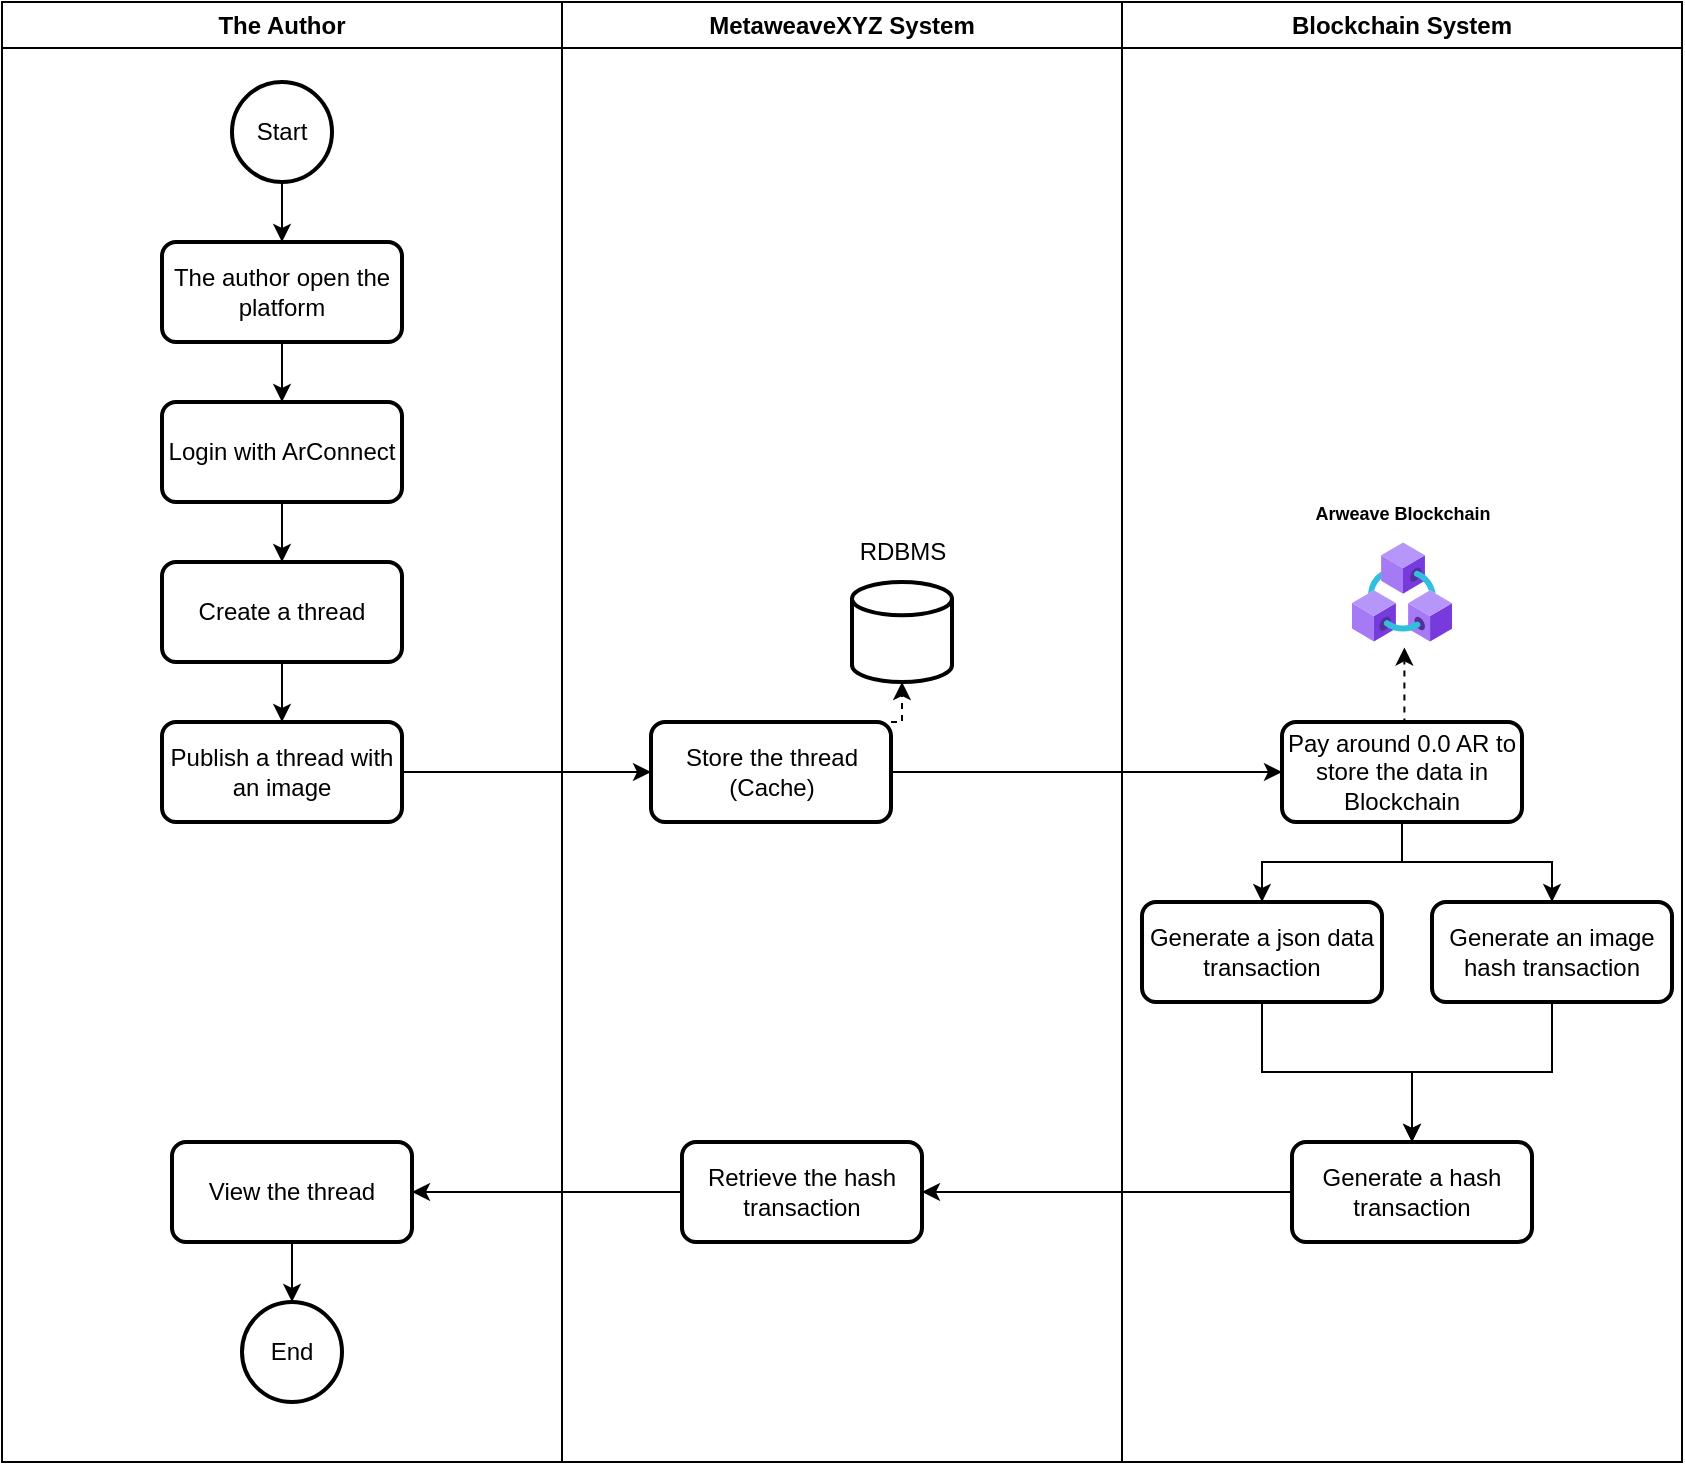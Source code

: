 <mxfile version="20.7.4" type="github">
  <diagram id="5S1QGdOrNzxuNydwF2vS" name="Page-1">
    <mxGraphModel dx="1035" dy="522" grid="1" gridSize="10" guides="1" tooltips="1" connect="1" arrows="1" fold="1" page="1" pageScale="1" pageWidth="850" pageHeight="1100" math="0" shadow="0">
      <root>
        <mxCell id="0" />
        <mxCell id="1" parent="0" />
        <mxCell id="WlTlBZQSWbdqTwPQ83UT-48" value="The Author" style="swimlane;whiteSpace=wrap;html=1;" vertex="1" parent="1">
          <mxGeometry x="5" y="40" width="280" height="730" as="geometry">
            <mxRectangle x="20" y="40" width="100" height="30" as="alternateBounds" />
          </mxGeometry>
        </mxCell>
        <mxCell id="WlTlBZQSWbdqTwPQ83UT-49" style="edgeStyle=orthogonalEdgeStyle;rounded=0;orthogonalLoop=1;jettySize=auto;html=1;exitX=0.5;exitY=1;exitDx=0;exitDy=0;exitPerimeter=0;entryX=0.5;entryY=0;entryDx=0;entryDy=0;" edge="1" parent="WlTlBZQSWbdqTwPQ83UT-48" source="WlTlBZQSWbdqTwPQ83UT-50" target="WlTlBZQSWbdqTwPQ83UT-52">
          <mxGeometry relative="1" as="geometry" />
        </mxCell>
        <mxCell id="WlTlBZQSWbdqTwPQ83UT-50" value="Start" style="strokeWidth=2;html=1;shape=mxgraph.flowchart.start_2;whiteSpace=wrap;" vertex="1" parent="WlTlBZQSWbdqTwPQ83UT-48">
          <mxGeometry x="115" y="40" width="50" height="50" as="geometry" />
        </mxCell>
        <mxCell id="WlTlBZQSWbdqTwPQ83UT-51" style="edgeStyle=orthogonalEdgeStyle;rounded=0;orthogonalLoop=1;jettySize=auto;html=1;exitX=0.5;exitY=1;exitDx=0;exitDy=0;entryX=0.5;entryY=0;entryDx=0;entryDy=0;" edge="1" parent="WlTlBZQSWbdqTwPQ83UT-48" source="WlTlBZQSWbdqTwPQ83UT-52" target="WlTlBZQSWbdqTwPQ83UT-54">
          <mxGeometry relative="1" as="geometry" />
        </mxCell>
        <mxCell id="WlTlBZQSWbdqTwPQ83UT-52" value="The author open the platform" style="rounded=1;whiteSpace=wrap;html=1;absoluteArcSize=1;arcSize=14;strokeWidth=2;" vertex="1" parent="WlTlBZQSWbdqTwPQ83UT-48">
          <mxGeometry x="80" y="120" width="120" height="50" as="geometry" />
        </mxCell>
        <mxCell id="WlTlBZQSWbdqTwPQ83UT-53" style="edgeStyle=orthogonalEdgeStyle;rounded=0;orthogonalLoop=1;jettySize=auto;html=1;exitX=0.5;exitY=1;exitDx=0;exitDy=0;entryX=0.5;entryY=0;entryDx=0;entryDy=0;" edge="1" parent="WlTlBZQSWbdqTwPQ83UT-48" source="WlTlBZQSWbdqTwPQ83UT-54" target="WlTlBZQSWbdqTwPQ83UT-56">
          <mxGeometry relative="1" as="geometry" />
        </mxCell>
        <mxCell id="WlTlBZQSWbdqTwPQ83UT-54" value="Login with ArConnect" style="rounded=1;whiteSpace=wrap;html=1;absoluteArcSize=1;arcSize=14;strokeWidth=2;" vertex="1" parent="WlTlBZQSWbdqTwPQ83UT-48">
          <mxGeometry x="80" y="200" width="120" height="50" as="geometry" />
        </mxCell>
        <mxCell id="WlTlBZQSWbdqTwPQ83UT-55" style="edgeStyle=orthogonalEdgeStyle;rounded=0;orthogonalLoop=1;jettySize=auto;html=1;exitX=0.5;exitY=1;exitDx=0;exitDy=0;entryX=0.5;entryY=0;entryDx=0;entryDy=0;" edge="1" parent="WlTlBZQSWbdqTwPQ83UT-48" source="WlTlBZQSWbdqTwPQ83UT-56" target="WlTlBZQSWbdqTwPQ83UT-58">
          <mxGeometry relative="1" as="geometry" />
        </mxCell>
        <mxCell id="WlTlBZQSWbdqTwPQ83UT-56" value="Create a thread" style="rounded=1;whiteSpace=wrap;html=1;absoluteArcSize=1;arcSize=14;strokeWidth=2;" vertex="1" parent="WlTlBZQSWbdqTwPQ83UT-48">
          <mxGeometry x="80" y="280" width="120" height="50" as="geometry" />
        </mxCell>
        <mxCell id="WlTlBZQSWbdqTwPQ83UT-58" value="Publish a thread with an image" style="rounded=1;whiteSpace=wrap;html=1;absoluteArcSize=1;arcSize=14;strokeWidth=2;" vertex="1" parent="WlTlBZQSWbdqTwPQ83UT-48">
          <mxGeometry x="80" y="360" width="120" height="50" as="geometry" />
        </mxCell>
        <mxCell id="WlTlBZQSWbdqTwPQ83UT-60" style="edgeStyle=orthogonalEdgeStyle;rounded=0;orthogonalLoop=1;jettySize=auto;html=1;exitX=0.5;exitY=1;exitDx=0;exitDy=0;entryX=0.5;entryY=0;entryDx=0;entryDy=0;entryPerimeter=0;fontSize=9;" edge="1" parent="WlTlBZQSWbdqTwPQ83UT-48" source="WlTlBZQSWbdqTwPQ83UT-61" target="WlTlBZQSWbdqTwPQ83UT-62">
          <mxGeometry relative="1" as="geometry" />
        </mxCell>
        <mxCell id="WlTlBZQSWbdqTwPQ83UT-61" value="View the thread" style="rounded=1;whiteSpace=wrap;html=1;absoluteArcSize=1;arcSize=14;strokeWidth=2;" vertex="1" parent="WlTlBZQSWbdqTwPQ83UT-48">
          <mxGeometry x="85" y="570" width="120" height="50" as="geometry" />
        </mxCell>
        <mxCell id="WlTlBZQSWbdqTwPQ83UT-62" value="End" style="strokeWidth=2;html=1;shape=mxgraph.flowchart.start_2;whiteSpace=wrap;" vertex="1" parent="WlTlBZQSWbdqTwPQ83UT-48">
          <mxGeometry x="120" y="650" width="50" height="50" as="geometry" />
        </mxCell>
        <mxCell id="WlTlBZQSWbdqTwPQ83UT-63" value="MetaweaveXYZ System" style="swimlane;whiteSpace=wrap;html=1;" vertex="1" parent="1">
          <mxGeometry x="285" y="40" width="280" height="730" as="geometry" />
        </mxCell>
        <mxCell id="WlTlBZQSWbdqTwPQ83UT-64" style="edgeStyle=orthogonalEdgeStyle;rounded=0;orthogonalLoop=1;jettySize=auto;html=1;exitX=1;exitY=0;exitDx=0;exitDy=0;entryX=0.5;entryY=1;entryDx=0;entryDy=0;entryPerimeter=0;dashed=1;" edge="1" parent="WlTlBZQSWbdqTwPQ83UT-63" source="WlTlBZQSWbdqTwPQ83UT-66" target="WlTlBZQSWbdqTwPQ83UT-67">
          <mxGeometry relative="1" as="geometry" />
        </mxCell>
        <mxCell id="WlTlBZQSWbdqTwPQ83UT-66" value="Store the thread (Cache)" style="rounded=1;whiteSpace=wrap;html=1;absoluteArcSize=1;arcSize=14;strokeWidth=2;" vertex="1" parent="WlTlBZQSWbdqTwPQ83UT-63">
          <mxGeometry x="44.5" y="360" width="120" height="50" as="geometry" />
        </mxCell>
        <mxCell id="WlTlBZQSWbdqTwPQ83UT-67" value="" style="strokeWidth=2;html=1;shape=mxgraph.flowchart.database;whiteSpace=wrap;" vertex="1" parent="WlTlBZQSWbdqTwPQ83UT-63">
          <mxGeometry x="145" y="290" width="50" height="50" as="geometry" />
        </mxCell>
        <mxCell id="WlTlBZQSWbdqTwPQ83UT-68" value="RDBMS" style="text;html=1;align=center;verticalAlign=middle;resizable=0;points=[];autosize=1;strokeColor=none;fillColor=none;" vertex="1" parent="WlTlBZQSWbdqTwPQ83UT-63">
          <mxGeometry x="135" y="260" width="70" height="30" as="geometry" />
        </mxCell>
        <mxCell id="WlTlBZQSWbdqTwPQ83UT-74" value="Retrieve the hash transaction" style="rounded=1;whiteSpace=wrap;html=1;absoluteArcSize=1;arcSize=14;strokeWidth=2;" vertex="1" parent="WlTlBZQSWbdqTwPQ83UT-63">
          <mxGeometry x="60" y="570" width="120" height="50" as="geometry" />
        </mxCell>
        <mxCell id="WlTlBZQSWbdqTwPQ83UT-76" value="Blockchain System" style="swimlane;whiteSpace=wrap;html=1;" vertex="1" parent="1">
          <mxGeometry x="565" y="40" width="280" height="730" as="geometry" />
        </mxCell>
        <mxCell id="WlTlBZQSWbdqTwPQ83UT-90" style="edgeStyle=orthogonalEdgeStyle;rounded=0;orthogonalLoop=1;jettySize=auto;html=1;exitX=0.5;exitY=1;exitDx=0;exitDy=0;entryX=0.5;entryY=0;entryDx=0;entryDy=0;" edge="1" parent="WlTlBZQSWbdqTwPQ83UT-76" source="WlTlBZQSWbdqTwPQ83UT-79" target="WlTlBZQSWbdqTwPQ83UT-89">
          <mxGeometry relative="1" as="geometry" />
        </mxCell>
        <mxCell id="WlTlBZQSWbdqTwPQ83UT-91" style="edgeStyle=orthogonalEdgeStyle;rounded=0;orthogonalLoop=1;jettySize=auto;html=1;exitX=0.5;exitY=1;exitDx=0;exitDy=0;entryX=0.5;entryY=0;entryDx=0;entryDy=0;" edge="1" parent="WlTlBZQSWbdqTwPQ83UT-76" source="WlTlBZQSWbdqTwPQ83UT-79" target="WlTlBZQSWbdqTwPQ83UT-82">
          <mxGeometry relative="1" as="geometry" />
        </mxCell>
        <mxCell id="WlTlBZQSWbdqTwPQ83UT-93" style="edgeStyle=orthogonalEdgeStyle;rounded=0;orthogonalLoop=1;jettySize=auto;html=1;exitX=0.5;exitY=0;exitDx=0;exitDy=0;entryX=0.524;entryY=1.054;entryDx=0;entryDy=0;entryPerimeter=0;dashed=1;" edge="1" parent="WlTlBZQSWbdqTwPQ83UT-76" source="WlTlBZQSWbdqTwPQ83UT-79" target="WlTlBZQSWbdqTwPQ83UT-80">
          <mxGeometry relative="1" as="geometry" />
        </mxCell>
        <mxCell id="WlTlBZQSWbdqTwPQ83UT-79" value="Pay around 0.0 AR to store the data in Blockchain" style="rounded=1;whiteSpace=wrap;html=1;absoluteArcSize=1;arcSize=14;strokeWidth=2;" vertex="1" parent="WlTlBZQSWbdqTwPQ83UT-76">
          <mxGeometry x="80" y="360" width="120" height="50" as="geometry" />
        </mxCell>
        <mxCell id="WlTlBZQSWbdqTwPQ83UT-80" value="" style="aspect=fixed;html=1;points=[];align=center;image;fontSize=12;image=img/lib/azure2/blockchain/Azure_Blockchain_Service.svg;" vertex="1" parent="WlTlBZQSWbdqTwPQ83UT-76">
          <mxGeometry x="115" y="270" width="50" height="50" as="geometry" />
        </mxCell>
        <mxCell id="WlTlBZQSWbdqTwPQ83UT-81" value="&lt;font style=&quot;font-size: 9px;&quot;&gt;&lt;b&gt;Arweave Blockchain&lt;/b&gt;&lt;/font&gt;" style="text;html=1;align=center;verticalAlign=middle;resizable=0;points=[];autosize=1;strokeColor=none;fillColor=none;" vertex="1" parent="WlTlBZQSWbdqTwPQ83UT-76">
          <mxGeometry x="85" y="240" width="110" height="30" as="geometry" />
        </mxCell>
        <mxCell id="WlTlBZQSWbdqTwPQ83UT-99" style="edgeStyle=orthogonalEdgeStyle;rounded=0;orthogonalLoop=1;jettySize=auto;html=1;exitX=0.5;exitY=1;exitDx=0;exitDy=0;entryX=0.5;entryY=0;entryDx=0;entryDy=0;" edge="1" parent="WlTlBZQSWbdqTwPQ83UT-76" source="WlTlBZQSWbdqTwPQ83UT-82" target="WlTlBZQSWbdqTwPQ83UT-97">
          <mxGeometry relative="1" as="geometry" />
        </mxCell>
        <mxCell id="WlTlBZQSWbdqTwPQ83UT-82" value="Generate an image hash transaction" style="rounded=1;whiteSpace=wrap;html=1;absoluteArcSize=1;arcSize=14;strokeWidth=2;" vertex="1" parent="WlTlBZQSWbdqTwPQ83UT-76">
          <mxGeometry x="155" y="450" width="120" height="50" as="geometry" />
        </mxCell>
        <mxCell id="WlTlBZQSWbdqTwPQ83UT-98" style="edgeStyle=orthogonalEdgeStyle;rounded=0;orthogonalLoop=1;jettySize=auto;html=1;exitX=0.5;exitY=1;exitDx=0;exitDy=0;entryX=0.5;entryY=0;entryDx=0;entryDy=0;" edge="1" parent="WlTlBZQSWbdqTwPQ83UT-76" source="WlTlBZQSWbdqTwPQ83UT-89" target="WlTlBZQSWbdqTwPQ83UT-97">
          <mxGeometry relative="1" as="geometry" />
        </mxCell>
        <mxCell id="WlTlBZQSWbdqTwPQ83UT-89" value="Generate a json data transaction" style="rounded=1;whiteSpace=wrap;html=1;absoluteArcSize=1;arcSize=14;strokeWidth=2;" vertex="1" parent="WlTlBZQSWbdqTwPQ83UT-76">
          <mxGeometry x="10" y="450" width="120" height="50" as="geometry" />
        </mxCell>
        <mxCell id="WlTlBZQSWbdqTwPQ83UT-97" value="Generate a hash transaction" style="rounded=1;whiteSpace=wrap;html=1;absoluteArcSize=1;arcSize=14;strokeWidth=2;" vertex="1" parent="WlTlBZQSWbdqTwPQ83UT-76">
          <mxGeometry x="85" y="570" width="120" height="50" as="geometry" />
        </mxCell>
        <mxCell id="WlTlBZQSWbdqTwPQ83UT-87" style="edgeStyle=orthogonalEdgeStyle;rounded=0;orthogonalLoop=1;jettySize=auto;html=1;exitX=1;exitY=0.5;exitDx=0;exitDy=0;" edge="1" parent="1" source="WlTlBZQSWbdqTwPQ83UT-58" target="WlTlBZQSWbdqTwPQ83UT-66">
          <mxGeometry relative="1" as="geometry" />
        </mxCell>
        <mxCell id="WlTlBZQSWbdqTwPQ83UT-88" style="edgeStyle=orthogonalEdgeStyle;rounded=0;orthogonalLoop=1;jettySize=auto;html=1;exitX=1;exitY=0.5;exitDx=0;exitDy=0;" edge="1" parent="1" source="WlTlBZQSWbdqTwPQ83UT-66" target="WlTlBZQSWbdqTwPQ83UT-79">
          <mxGeometry relative="1" as="geometry" />
        </mxCell>
        <mxCell id="WlTlBZQSWbdqTwPQ83UT-100" style="edgeStyle=orthogonalEdgeStyle;rounded=0;orthogonalLoop=1;jettySize=auto;html=1;exitX=0;exitY=0.5;exitDx=0;exitDy=0;entryX=1;entryY=0.5;entryDx=0;entryDy=0;" edge="1" parent="1" source="WlTlBZQSWbdqTwPQ83UT-97" target="WlTlBZQSWbdqTwPQ83UT-74">
          <mxGeometry relative="1" as="geometry" />
        </mxCell>
        <mxCell id="WlTlBZQSWbdqTwPQ83UT-101" style="edgeStyle=orthogonalEdgeStyle;rounded=0;orthogonalLoop=1;jettySize=auto;html=1;exitX=0;exitY=0.5;exitDx=0;exitDy=0;entryX=1;entryY=0.5;entryDx=0;entryDy=0;" edge="1" parent="1" source="WlTlBZQSWbdqTwPQ83UT-74" target="WlTlBZQSWbdqTwPQ83UT-61">
          <mxGeometry relative="1" as="geometry" />
        </mxCell>
      </root>
    </mxGraphModel>
  </diagram>
</mxfile>
